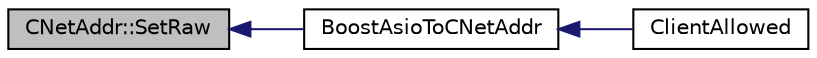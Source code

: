 digraph "CNetAddr::SetRaw"
{
  edge [fontname="Helvetica",fontsize="10",labelfontname="Helvetica",labelfontsize="10"];
  node [fontname="Helvetica",fontsize="10",shape=record];
  rankdir="LR";
  Node363 [label="CNetAddr::SetRaw",height=0.2,width=0.4,color="black", fillcolor="grey75", style="filled", fontcolor="black"];
  Node363 -> Node364 [dir="back",color="midnightblue",fontsize="10",style="solid",fontname="Helvetica"];
  Node364 [label="BoostAsioToCNetAddr",height=0.2,width=0.4,color="black", fillcolor="white", style="filled",URL="$rpcserver_8h.html#a03b0b3f6c441efa6cf8d205673c51a51",tooltip="Convert boost::asio address to CNetAddr. "];
  Node364 -> Node365 [dir="back",color="midnightblue",fontsize="10",style="solid",fontname="Helvetica"];
  Node365 [label="ClientAllowed",height=0.2,width=0.4,color="black", fillcolor="white", style="filled",URL="$rpcserver_8cpp.html#a9ec282be04e51f5fde86d5ba98467019"];
}
